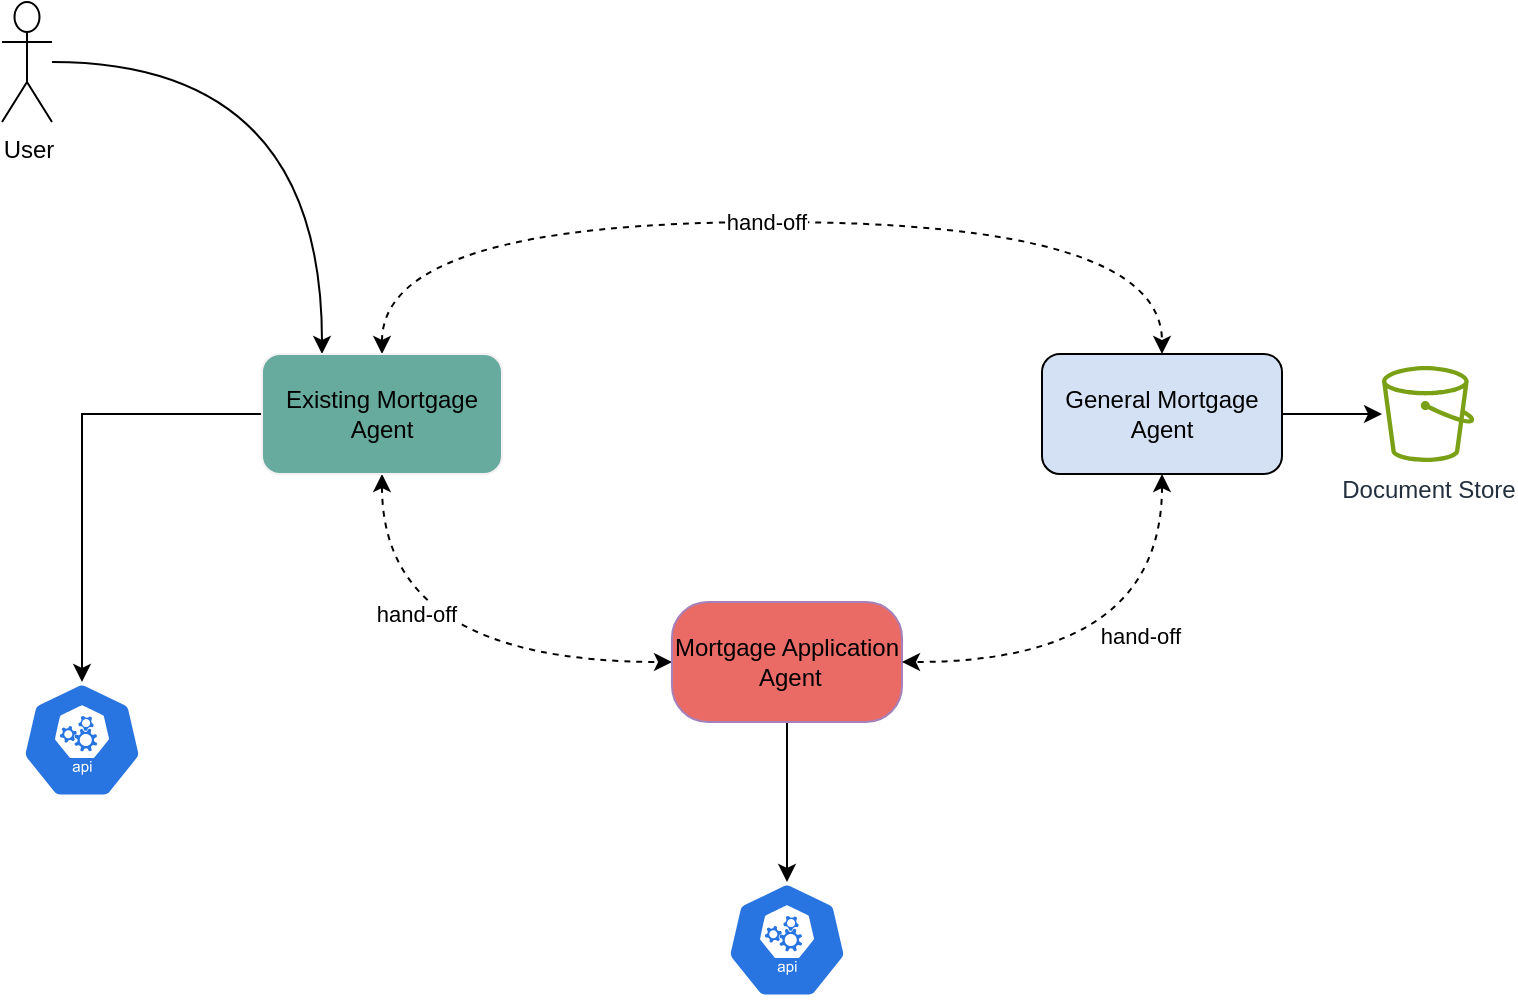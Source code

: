 <mxfile version="21.7.4" type="device">
  <diagram name="Page-1" id="nPy77Pi-_T0WPH6J_OOK">
    <mxGraphModel dx="1482" dy="785" grid="1" gridSize="10" guides="1" tooltips="1" connect="1" arrows="1" fold="1" page="1" pageScale="1" pageWidth="850" pageHeight="1100" math="0" shadow="0">
      <root>
        <mxCell id="0" />
        <mxCell id="1" parent="0" />
        <mxCell id="ZSAseiXmXqjI0HmQsFTM-41" style="edgeStyle=orthogonalEdgeStyle;curved=1;rounded=0;orthogonalLoop=1;jettySize=auto;html=1;entryX=0.25;entryY=0;entryDx=0;entryDy=0;" parent="1" source="ZSAseiXmXqjI0HmQsFTM-1" target="ZSAseiXmXqjI0HmQsFTM-2" edge="1">
          <mxGeometry relative="1" as="geometry" />
        </mxCell>
        <mxCell id="ZSAseiXmXqjI0HmQsFTM-1" value="User" style="shape=umlActor;verticalLabelPosition=bottom;verticalAlign=top;html=1;outlineConnect=0;" parent="1" vertex="1">
          <mxGeometry x="90" y="170" width="25" height="60" as="geometry" />
        </mxCell>
        <mxCell id="ZSAseiXmXqjI0HmQsFTM-29" style="edgeStyle=orthogonalEdgeStyle;curved=1;rounded=0;orthogonalLoop=1;jettySize=auto;html=1;entryX=0;entryY=0.5;entryDx=0;entryDy=0;exitX=0.5;exitY=1;exitDx=0;exitDy=0;startArrow=classic;endArrow=classic;dashed=1;" parent="1" source="ZSAseiXmXqjI0HmQsFTM-2" target="ZSAseiXmXqjI0HmQsFTM-3" edge="1">
          <mxGeometry relative="1" as="geometry" />
        </mxCell>
        <mxCell id="ZSAseiXmXqjI0HmQsFTM-30" value="hand-off" style="edgeLabel;html=1;align=center;verticalAlign=middle;resizable=0;points=[];" parent="ZSAseiXmXqjI0HmQsFTM-29" vertex="1" connectable="0">
          <mxGeometry x="-0.419" y="17" relative="1" as="geometry">
            <mxPoint as="offset" />
          </mxGeometry>
        </mxCell>
        <mxCell id="ZSAseiXmXqjI0HmQsFTM-39" style="edgeStyle=orthogonalEdgeStyle;curved=1;rounded=0;orthogonalLoop=1;jettySize=auto;html=1;entryX=0.5;entryY=0;entryDx=0;entryDy=0;exitX=0.5;exitY=0;exitDx=0;exitDy=0;startArrow=classic;endArrow=classic;dashed=1;" parent="1" source="ZSAseiXmXqjI0HmQsFTM-2" target="ZSAseiXmXqjI0HmQsFTM-4" edge="1">
          <mxGeometry relative="1" as="geometry">
            <Array as="points">
              <mxPoint x="280" y="280" />
              <mxPoint x="670" y="280" />
            </Array>
          </mxGeometry>
        </mxCell>
        <mxCell id="ZSAseiXmXqjI0HmQsFTM-40" value="hand-off" style="edgeLabel;html=1;align=center;verticalAlign=middle;resizable=0;points=[];" parent="ZSAseiXmXqjI0HmQsFTM-39" vertex="1" connectable="0">
          <mxGeometry x="-0.012" relative="1" as="geometry">
            <mxPoint as="offset" />
          </mxGeometry>
        </mxCell>
        <mxCell id="swlf1vHESyoEdP_gWS5g-5" style="edgeStyle=orthogonalEdgeStyle;rounded=0;orthogonalLoop=1;jettySize=auto;html=1;entryX=0.5;entryY=0;entryDx=0;entryDy=0;entryPerimeter=0;" edge="1" parent="1" source="ZSAseiXmXqjI0HmQsFTM-2" target="swlf1vHESyoEdP_gWS5g-4">
          <mxGeometry relative="1" as="geometry" />
        </mxCell>
        <mxCell id="ZSAseiXmXqjI0HmQsFTM-2" value="Existing Mortgage Agent" style="rounded=1;whiteSpace=wrap;html=1;fillColor=#67ab9f;strokeColor=#f3f1f1;" parent="1" vertex="1">
          <mxGeometry x="220" y="346" width="120" height="60" as="geometry" />
        </mxCell>
        <mxCell id="swlf1vHESyoEdP_gWS5g-3" style="edgeStyle=orthogonalEdgeStyle;rounded=0;orthogonalLoop=1;jettySize=auto;html=1;entryX=0.5;entryY=0;entryDx=0;entryDy=0;entryPerimeter=0;" edge="1" parent="1" source="ZSAseiXmXqjI0HmQsFTM-3" target="swlf1vHESyoEdP_gWS5g-2">
          <mxGeometry relative="1" as="geometry" />
        </mxCell>
        <mxCell id="ZSAseiXmXqjI0HmQsFTM-3" value="Mortgage Application&lt;br&gt;&amp;nbsp;Agent" style="rounded=1;whiteSpace=wrap;html=1;fillColor=#ea6b66;strokeColor=#a680b8;arcSize=30;" parent="1" vertex="1">
          <mxGeometry x="425" y="470" width="115" height="60" as="geometry" />
        </mxCell>
        <mxCell id="ZSAseiXmXqjI0HmQsFTM-13" style="edgeStyle=orthogonalEdgeStyle;curved=1;rounded=0;orthogonalLoop=1;jettySize=auto;html=1;" parent="1" source="ZSAseiXmXqjI0HmQsFTM-4" target="ZSAseiXmXqjI0HmQsFTM-11" edge="1">
          <mxGeometry relative="1" as="geometry" />
        </mxCell>
        <mxCell id="ZSAseiXmXqjI0HmQsFTM-32" style="edgeStyle=orthogonalEdgeStyle;curved=1;rounded=0;orthogonalLoop=1;jettySize=auto;html=1;entryX=1;entryY=0.5;entryDx=0;entryDy=0;exitX=0.5;exitY=1;exitDx=0;exitDy=0;startArrow=classic;endArrow=classic;dashed=1;" parent="1" source="ZSAseiXmXqjI0HmQsFTM-4" target="ZSAseiXmXqjI0HmQsFTM-3" edge="1">
          <mxGeometry relative="1" as="geometry" />
        </mxCell>
        <mxCell id="ZSAseiXmXqjI0HmQsFTM-33" value="hand-off" style="edgeLabel;html=1;align=center;verticalAlign=middle;resizable=0;points=[];" parent="ZSAseiXmXqjI0HmQsFTM-32" vertex="1" connectable="0">
          <mxGeometry x="-0.278" y="-11" relative="1" as="geometry">
            <mxPoint as="offset" />
          </mxGeometry>
        </mxCell>
        <mxCell id="ZSAseiXmXqjI0HmQsFTM-4" value="General Mortgage&lt;br&gt;Agent" style="rounded=1;whiteSpace=wrap;html=1;fillColor=#d4e1f5;" parent="1" vertex="1">
          <mxGeometry x="610" y="346" width="120" height="60" as="geometry" />
        </mxCell>
        <mxCell id="ZSAseiXmXqjI0HmQsFTM-11" value="Document Store" style="sketch=0;outlineConnect=0;fontColor=#232F3E;gradientColor=none;fillColor=#7AA116;strokeColor=none;dashed=0;verticalLabelPosition=bottom;verticalAlign=top;align=center;html=1;fontSize=12;fontStyle=0;aspect=fixed;pointerEvents=1;shape=mxgraph.aws4.bucket;" parent="1" vertex="1">
          <mxGeometry x="780" y="352" width="46.15" height="48" as="geometry" />
        </mxCell>
        <mxCell id="swlf1vHESyoEdP_gWS5g-2" value="" style="sketch=0;html=1;dashed=0;whitespace=wrap;fillColor=#2875E2;strokeColor=#ffffff;points=[[0.005,0.63,0],[0.1,0.2,0],[0.9,0.2,0],[0.5,0,0],[0.995,0.63,0],[0.72,0.99,0],[0.5,1,0],[0.28,0.99,0]];verticalLabelPosition=bottom;align=center;verticalAlign=top;shape=mxgraph.kubernetes.icon;prIcon=api" vertex="1" parent="1">
          <mxGeometry x="442.5" y="610" width="80" height="58" as="geometry" />
        </mxCell>
        <mxCell id="swlf1vHESyoEdP_gWS5g-4" value="" style="sketch=0;html=1;dashed=0;whitespace=wrap;fillColor=#2875E2;strokeColor=#ffffff;points=[[0.005,0.63,0],[0.1,0.2,0],[0.9,0.2,0],[0.5,0,0],[0.995,0.63,0],[0.72,0.99,0],[0.5,1,0],[0.28,0.99,0]];verticalLabelPosition=bottom;align=center;verticalAlign=top;shape=mxgraph.kubernetes.icon;prIcon=api" vertex="1" parent="1">
          <mxGeometry x="90" y="510" width="80" height="58" as="geometry" />
        </mxCell>
      </root>
    </mxGraphModel>
  </diagram>
</mxfile>
